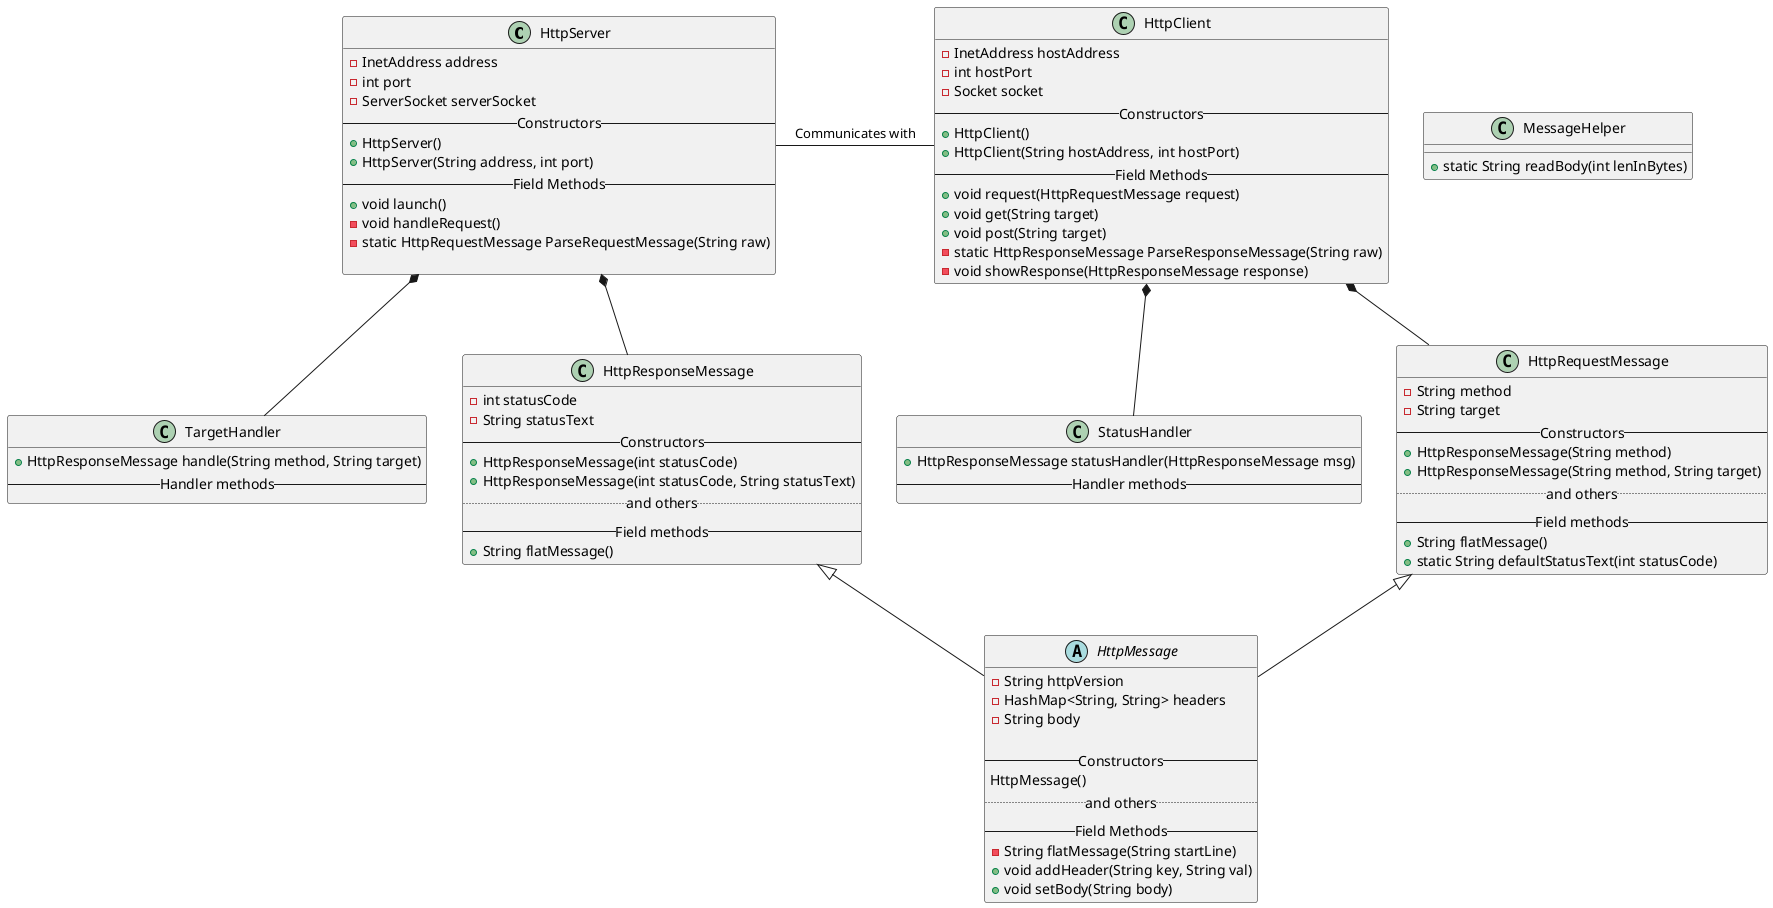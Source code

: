 @startuml
'https://plantuml.com/class-diagram


class HttpServer {
    - InetAddress address
    - int port
    - ServerSocket serverSocket
    -- Constructors --
    + HttpServer()
    + HttpServer(String address, int port)
    -- Field Methods --
    + void launch()
    - void handleRequest()
    - static HttpRequestMessage ParseRequestMessage(String raw)

}

class TargetHandler {
    + HttpResponseMessage handle(String method, String target)
    -- Handler methods --
}

HttpServer *-- TargetHandler

class HttpClient {
    - InetAddress hostAddress
    - int hostPort
    - Socket socket
    -- Constructors --
    + HttpClient()
    + HttpClient(String hostAddress, int hostPort)
    -- Field Methods --
    + void request(HttpRequestMessage request)
    + void get(String target)
    + void post(String target)
    - static HttpResponseMessage ParseResponseMessage(String raw)
    - void showResponse(HttpResponseMessage response)
}

class StatusHandler {
    + HttpResponseMessage statusHandler(HttpResponseMessage msg)
    -- Handler methods --
}

HttpClient *-- StatusHandler

abstract class HttpMessage {
    - String httpVersion
    - HashMap<String, String> headers
    - String body

    -- Constructors --
    HttpMessage()
    .. and others ..
    -- Field Methods --
    - String flatMessage(String startLine)
    + void addHeader(String key, String val)
    + void setBody(String body)
}

class HttpResponseMessage{
    - int statusCode
    - String statusText
    -- Constructors --
    + HttpResponseMessage(int statusCode)
    + HttpResponseMessage(int statusCode, String statusText)
    .. and others ..
    -- Field methods --
    + String flatMessage()
}

class HttpRequestMessage{
    - String method
    - String target
    -- Constructors --
    + HttpResponseMessage(String method)
    + HttpResponseMessage(String method, String target)
    .. and others ..
    -- Field methods --
    + String flatMessage()
    + static String defaultStatusText(int statusCode)
}

HttpResponseMessage <|-- HttpMessage
HttpRequestMessage <|-- HttpMessage

HttpServer *-- HttpResponseMessage
HttpClient *-- HttpRequestMessage

HttpServer - HttpClient : Communicates with

class MessageHelper {
    + static String readBody(int lenInBytes)
}


@enduml